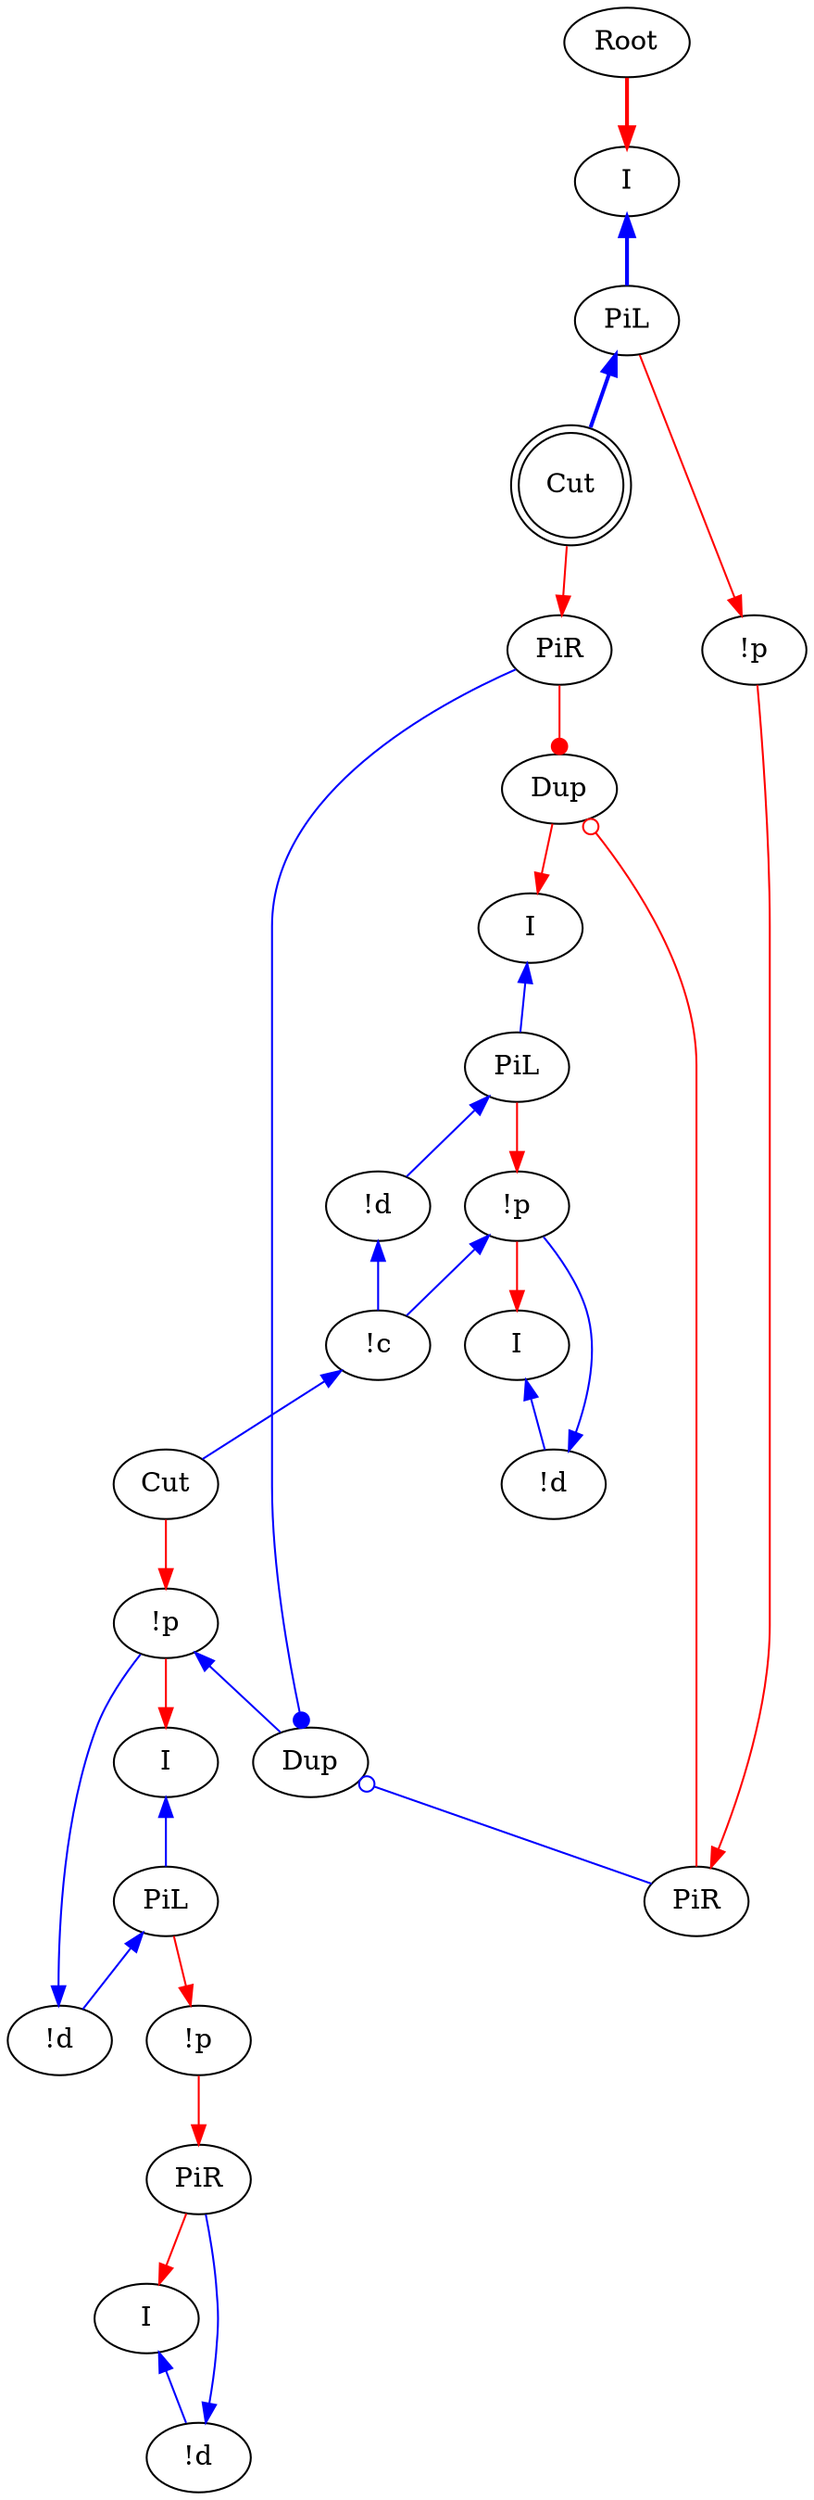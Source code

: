 digraph {
"Root0" [label="Root"]
"PiL0" [label="PiL"]
"PiL1" [label="PiL"]
"!d0" [label="!d"]
"!c0" [label="!c"]
"!p0" [label="!p"]
"I0" [label="I"]
"!d1" [label="!d"]
"!p1" [label="!p"]
"I1" [label="I"]
"PiL2" [label="PiL"]
"!d2" [label="!d"]
"!p2" [label="!p"]
"I2" [label="I"]
"!d3" [label="!d"]
"I3" [label="I"]
"Cut0" [label="Cut",shape=doublecircle]
"PiR0" [label="PiR"]
"Cut1" [label="Cut"]
"I4" [label="I"]
"!p3" [label="!p"]
"PiR1" [label="PiR"]
"PiR2" [label="PiR"]
"Dup0_0" [label="Dup"]
"Dup0_1" [label="Dup"]
"Cut0" -> "PiR1"[color=red,tooltip="e2"]
"Dup0_0" -> "PiR1"[color=blue,tooltip="e4",arrowtail=dot,dir=back]
"Dup0_0" -> "PiR2"[color=blue,tooltip="e5",arrowtail=odot,dir=back]
"PiR1" -> "Dup0_1"[color=red,tooltip="e6",arrowhead=dot]
"PiR2" -> "Dup0_1"[color=red,tooltip="e7",arrowhead=odot]
"!p1" -> "Dup0_0"[color=blue,tooltip="h",dir=back]
"!d2" -> "!p1"[color=blue,tooltip="hj",dir=back]
"I1" -> "PiL2"[color=blue,tooltip="hl2",dir=back]
"PiL2" -> "!d2"[color=blue,tooltip="hl21",dir=back]
"!p2" -> "PiR0"[color=red,tooltip="hl2i"]
"PiL2" -> "!p2"[color=red,tooltip="hl2p"]
"!p1" -> "I1"[color=red,tooltip="hli"]
"Cut1" -> "!p1"[color=red,tooltip="hlp"]
"Dup0_1" -> "I4"[color=red,tooltip="hr"]
"!d3" -> "PiR0"[color=blue,tooltip="i",dir=back]
"I2" -> "!d3"[color=blue,tooltip="il",dir=back]
"PiR0" -> "I2"[color=red,tooltip="ir"]
"Root0" -> "I3"[color=red,tooltip="rettop",penwidth=2]
"I3" -> "PiL0"[color=blue,tooltip="xl",penwidth=2,dir=back]
"PiL0" -> "Cut0"[color=blue,tooltip="xl1",penwidth=2,dir=back]
"!p3" -> "PiR2"[color=red,tooltip="xli"]
"PiL0" -> "!p3"[color=red,tooltip="xlp"]
"!c0" -> "Cut1"[color=blue,tooltip="y",dir=back]
"!d0" -> "!c0"[color=blue,tooltip="y1",dir=back]
"!p0" -> "!c0"[color=blue,tooltip="y2",dir=back]
"!d1" -> "!p0"[color=blue,tooltip="yj",dir=back]
"I4" -> "PiL1"[color=blue,tooltip="yl",dir=back]
"PiL1" -> "!d0"[color=blue,tooltip="yl1",dir=back]
"I0" -> "!d1"[color=blue,tooltip="yl2",dir=back]
"!p0" -> "I0"[color=red,tooltip="yli"]
"PiL1" -> "!p0"[color=red,tooltip="ylp"]
}
